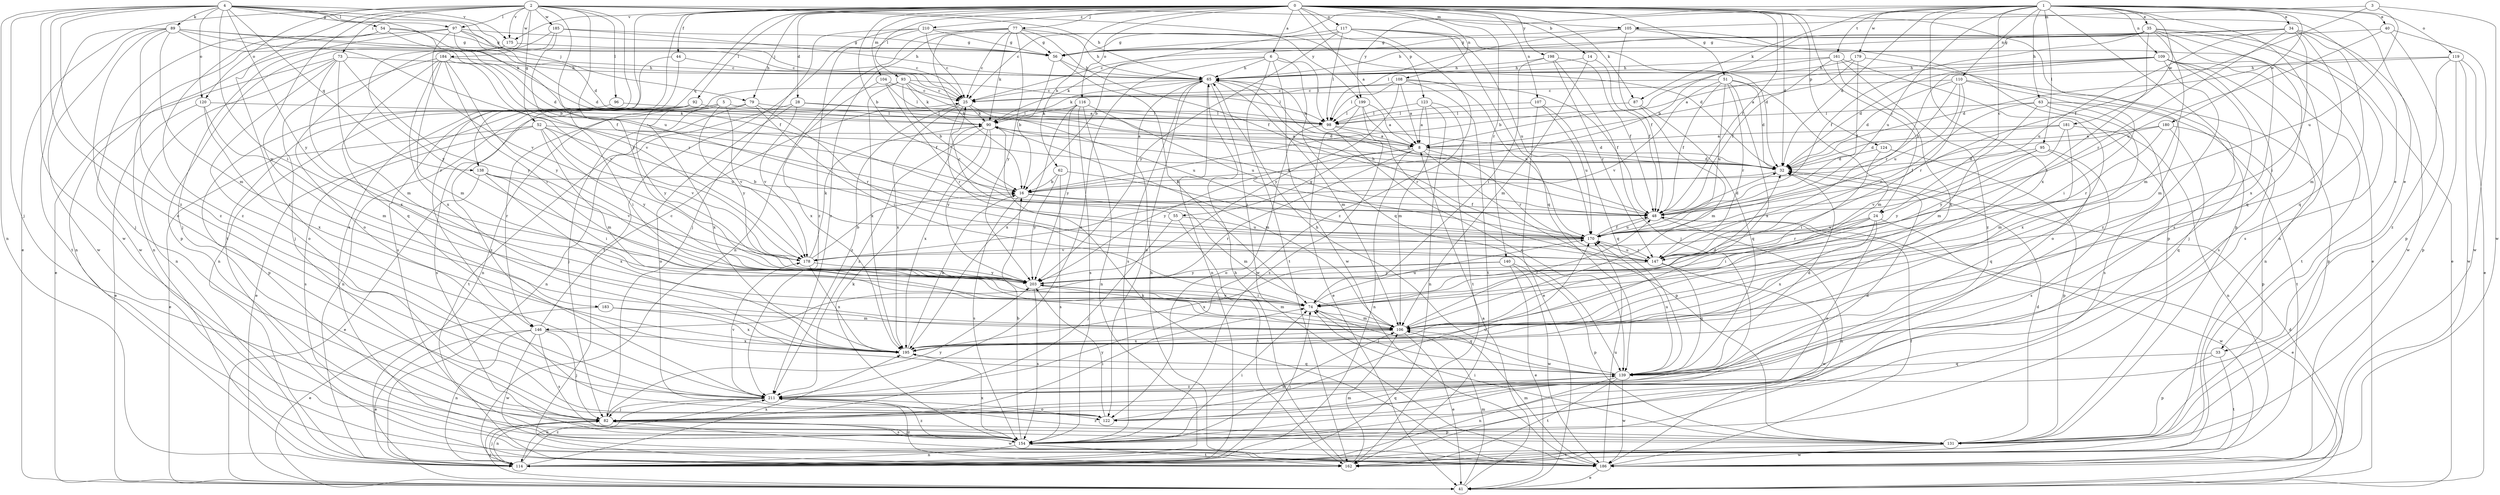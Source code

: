 strict digraph  {
0;
1;
2;
3;
4;
5;
6;
8;
14;
16;
24;
25;
28;
32;
33;
34;
35;
40;
41;
44;
48;
51;
52;
54;
55;
56;
62;
63;
65;
73;
74;
77;
79;
82;
87;
89;
90;
92;
93;
95;
96;
97;
98;
104;
105;
106;
107;
108;
109;
110;
114;
116;
117;
119;
120;
122;
123;
124;
131;
138;
139;
140;
146;
147;
154;
161;
162;
170;
175;
178;
179;
180;
181;
183;
184;
185;
186;
195;
198;
199;
203;
210;
211;
0 -> 6  [label=a];
0 -> 8  [label=a];
0 -> 14  [label=b];
0 -> 16  [label=b];
0 -> 24  [label=c];
0 -> 28  [label=d];
0 -> 32  [label=d];
0 -> 33  [label=e];
0 -> 44  [label=f];
0 -> 48  [label=f];
0 -> 51  [label=g];
0 -> 62  [label=h];
0 -> 77  [label=j];
0 -> 79  [label=j];
0 -> 87  [label=k];
0 -> 92  [label=l];
0 -> 93  [label=l];
0 -> 104  [label=m];
0 -> 107  [label=n];
0 -> 108  [label=n];
0 -> 116  [label=o];
0 -> 117  [label=o];
0 -> 123  [label=p];
0 -> 124  [label=p];
0 -> 131  [label=p];
0 -> 138  [label=q];
0 -> 140  [label=r];
0 -> 146  [label=r];
0 -> 154  [label=s];
0 -> 175  [label=v];
0 -> 198  [label=y];
0 -> 210  [label=z];
1 -> 24  [label=c];
1 -> 25  [label=c];
1 -> 32  [label=d];
1 -> 33  [label=e];
1 -> 34  [label=e];
1 -> 35  [label=e];
1 -> 40  [label=e];
1 -> 63  [label=h];
1 -> 87  [label=k];
1 -> 95  [label=l];
1 -> 109  [label=n];
1 -> 110  [label=n];
1 -> 114  [label=n];
1 -> 119  [label=o];
1 -> 154  [label=s];
1 -> 161  [label=t];
1 -> 170  [label=u];
1 -> 179  [label=w];
1 -> 180  [label=w];
1 -> 181  [label=w];
1 -> 195  [label=x];
1 -> 199  [label=y];
2 -> 41  [label=e];
2 -> 52  [label=g];
2 -> 65  [label=h];
2 -> 73  [label=i];
2 -> 96  [label=l];
2 -> 97  [label=l];
2 -> 105  [label=m];
2 -> 120  [label=o];
2 -> 162  [label=t];
2 -> 170  [label=u];
2 -> 175  [label=v];
2 -> 183  [label=w];
2 -> 184  [label=w];
2 -> 185  [label=w];
2 -> 199  [label=y];
2 -> 203  [label=y];
2 -> 211  [label=z];
3 -> 48  [label=f];
3 -> 105  [label=m];
3 -> 170  [label=u];
3 -> 186  [label=w];
4 -> 32  [label=d];
4 -> 54  [label=g];
4 -> 74  [label=i];
4 -> 79  [label=j];
4 -> 82  [label=j];
4 -> 89  [label=k];
4 -> 90  [label=k];
4 -> 97  [label=l];
4 -> 114  [label=n];
4 -> 120  [label=o];
4 -> 122  [label=o];
4 -> 138  [label=q];
4 -> 175  [label=v];
4 -> 186  [label=w];
4 -> 203  [label=y];
4 -> 211  [label=z];
5 -> 98  [label=l];
5 -> 146  [label=r];
5 -> 154  [label=s];
5 -> 178  [label=v];
5 -> 195  [label=x];
5 -> 203  [label=y];
6 -> 65  [label=h];
6 -> 90  [label=k];
6 -> 98  [label=l];
6 -> 139  [label=q];
6 -> 162  [label=t];
6 -> 186  [label=w];
6 -> 211  [label=z];
8 -> 32  [label=d];
8 -> 55  [label=g];
8 -> 65  [label=h];
8 -> 114  [label=n];
8 -> 131  [label=p];
8 -> 146  [label=r];
8 -> 147  [label=r];
8 -> 203  [label=y];
14 -> 48  [label=f];
14 -> 65  [label=h];
14 -> 106  [label=m];
16 -> 48  [label=f];
16 -> 106  [label=m];
16 -> 154  [label=s];
24 -> 74  [label=i];
24 -> 122  [label=o];
24 -> 147  [label=r];
24 -> 170  [label=u];
24 -> 186  [label=w];
24 -> 195  [label=x];
25 -> 90  [label=k];
25 -> 147  [label=r];
25 -> 170  [label=u];
25 -> 195  [label=x];
25 -> 211  [label=z];
28 -> 32  [label=d];
28 -> 98  [label=l];
28 -> 114  [label=n];
28 -> 122  [label=o];
28 -> 178  [label=v];
32 -> 16  [label=b];
33 -> 131  [label=p];
33 -> 139  [label=q];
33 -> 162  [label=t];
34 -> 56  [label=g];
34 -> 65  [label=h];
34 -> 74  [label=i];
34 -> 106  [label=m];
34 -> 139  [label=q];
34 -> 147  [label=r];
34 -> 170  [label=u];
34 -> 186  [label=w];
35 -> 16  [label=b];
35 -> 25  [label=c];
35 -> 41  [label=e];
35 -> 48  [label=f];
35 -> 56  [label=g];
35 -> 74  [label=i];
35 -> 106  [label=m];
35 -> 139  [label=q];
35 -> 154  [label=s];
35 -> 195  [label=x];
40 -> 56  [label=g];
40 -> 131  [label=p];
40 -> 170  [label=u];
40 -> 186  [label=w];
41 -> 8  [label=a];
41 -> 32  [label=d];
41 -> 82  [label=j];
41 -> 106  [label=m];
44 -> 65  [label=h];
44 -> 114  [label=n];
44 -> 154  [label=s];
48 -> 32  [label=d];
48 -> 41  [label=e];
48 -> 65  [label=h];
48 -> 90  [label=k];
48 -> 114  [label=n];
48 -> 170  [label=u];
51 -> 25  [label=c];
51 -> 32  [label=d];
51 -> 48  [label=f];
51 -> 106  [label=m];
51 -> 147  [label=r];
51 -> 170  [label=u];
51 -> 178  [label=v];
51 -> 195  [label=x];
52 -> 8  [label=a];
52 -> 41  [label=e];
52 -> 106  [label=m];
52 -> 154  [label=s];
52 -> 170  [label=u];
52 -> 178  [label=v];
52 -> 203  [label=y];
54 -> 25  [label=c];
54 -> 32  [label=d];
54 -> 56  [label=g];
54 -> 186  [label=w];
54 -> 211  [label=z];
55 -> 25  [label=c];
55 -> 82  [label=j];
55 -> 162  [label=t];
55 -> 170  [label=u];
56 -> 16  [label=b];
56 -> 65  [label=h];
56 -> 74  [label=i];
62 -> 16  [label=b];
62 -> 154  [label=s];
62 -> 170  [label=u];
62 -> 203  [label=y];
63 -> 98  [label=l];
63 -> 106  [label=m];
63 -> 147  [label=r];
63 -> 154  [label=s];
63 -> 162  [label=t];
63 -> 195  [label=x];
65 -> 25  [label=c];
65 -> 90  [label=k];
65 -> 106  [label=m];
65 -> 114  [label=n];
65 -> 122  [label=o];
65 -> 154  [label=s];
65 -> 186  [label=w];
73 -> 41  [label=e];
73 -> 65  [label=h];
73 -> 106  [label=m];
73 -> 114  [label=n];
73 -> 122  [label=o];
73 -> 195  [label=x];
73 -> 203  [label=y];
74 -> 106  [label=m];
74 -> 139  [label=q];
74 -> 170  [label=u];
74 -> 203  [label=y];
77 -> 16  [label=b];
77 -> 25  [label=c];
77 -> 48  [label=f];
77 -> 56  [label=g];
77 -> 65  [label=h];
77 -> 90  [label=k];
77 -> 114  [label=n];
77 -> 203  [label=y];
77 -> 211  [label=z];
79 -> 74  [label=i];
79 -> 82  [label=j];
79 -> 98  [label=l];
79 -> 147  [label=r];
79 -> 162  [label=t];
82 -> 32  [label=d];
82 -> 74  [label=i];
82 -> 114  [label=n];
82 -> 131  [label=p];
82 -> 154  [label=s];
82 -> 186  [label=w];
82 -> 203  [label=y];
87 -> 98  [label=l];
87 -> 106  [label=m];
87 -> 139  [label=q];
89 -> 16  [label=b];
89 -> 48  [label=f];
89 -> 56  [label=g];
89 -> 82  [label=j];
89 -> 106  [label=m];
89 -> 147  [label=r];
89 -> 162  [label=t];
89 -> 186  [label=w];
89 -> 211  [label=z];
90 -> 8  [label=a];
90 -> 106  [label=m];
90 -> 195  [label=x];
90 -> 203  [label=y];
90 -> 211  [label=z];
92 -> 41  [label=e];
92 -> 74  [label=i];
92 -> 98  [label=l];
92 -> 114  [label=n];
92 -> 203  [label=y];
92 -> 211  [label=z];
93 -> 8  [label=a];
93 -> 16  [label=b];
93 -> 25  [label=c];
93 -> 90  [label=k];
93 -> 98  [label=l];
93 -> 114  [label=n];
93 -> 195  [label=x];
95 -> 32  [label=d];
95 -> 139  [label=q];
95 -> 154  [label=s];
95 -> 178  [label=v];
95 -> 203  [label=y];
96 -> 98  [label=l];
96 -> 131  [label=p];
97 -> 25  [label=c];
97 -> 32  [label=d];
97 -> 48  [label=f];
97 -> 56  [label=g];
97 -> 82  [label=j];
97 -> 114  [label=n];
97 -> 178  [label=v];
98 -> 8  [label=a];
98 -> 32  [label=d];
98 -> 122  [label=o];
98 -> 139  [label=q];
104 -> 25  [label=c];
104 -> 48  [label=f];
104 -> 98  [label=l];
104 -> 195  [label=x];
105 -> 41  [label=e];
105 -> 48  [label=f];
105 -> 56  [label=g];
105 -> 98  [label=l];
105 -> 131  [label=p];
106 -> 32  [label=d];
106 -> 41  [label=e];
106 -> 48  [label=f];
106 -> 195  [label=x];
107 -> 41  [label=e];
107 -> 98  [label=l];
107 -> 139  [label=q];
107 -> 170  [label=u];
108 -> 8  [label=a];
108 -> 25  [label=c];
108 -> 48  [label=f];
108 -> 98  [label=l];
108 -> 162  [label=t];
108 -> 170  [label=u];
108 -> 203  [label=y];
109 -> 8  [label=a];
109 -> 32  [label=d];
109 -> 65  [label=h];
109 -> 82  [label=j];
109 -> 114  [label=n];
109 -> 147  [label=r];
109 -> 154  [label=s];
109 -> 162  [label=t];
109 -> 211  [label=z];
110 -> 16  [label=b];
110 -> 25  [label=c];
110 -> 32  [label=d];
110 -> 74  [label=i];
110 -> 131  [label=p];
110 -> 147  [label=r];
110 -> 170  [label=u];
114 -> 65  [label=h];
114 -> 74  [label=i];
114 -> 82  [label=j];
114 -> 195  [label=x];
114 -> 211  [label=z];
116 -> 90  [label=k];
116 -> 114  [label=n];
116 -> 154  [label=s];
116 -> 170  [label=u];
116 -> 195  [label=x];
116 -> 203  [label=y];
117 -> 16  [label=b];
117 -> 32  [label=d];
117 -> 56  [label=g];
117 -> 98  [label=l];
117 -> 139  [label=q];
117 -> 170  [label=u];
117 -> 203  [label=y];
117 -> 211  [label=z];
119 -> 32  [label=d];
119 -> 41  [label=e];
119 -> 65  [label=h];
119 -> 131  [label=p];
119 -> 186  [label=w];
119 -> 211  [label=z];
120 -> 41  [label=e];
120 -> 90  [label=k];
120 -> 106  [label=m];
120 -> 195  [label=x];
122 -> 139  [label=q];
122 -> 170  [label=u];
122 -> 203  [label=y];
123 -> 8  [label=a];
123 -> 98  [label=l];
123 -> 106  [label=m];
123 -> 114  [label=n];
123 -> 162  [label=t];
124 -> 32  [label=d];
124 -> 74  [label=i];
124 -> 131  [label=p];
131 -> 32  [label=d];
131 -> 74  [label=i];
131 -> 162  [label=t];
131 -> 186  [label=w];
131 -> 211  [label=z];
138 -> 16  [label=b];
138 -> 41  [label=e];
138 -> 74  [label=i];
138 -> 178  [label=v];
138 -> 195  [label=x];
139 -> 32  [label=d];
139 -> 65  [label=h];
139 -> 74  [label=i];
139 -> 114  [label=n];
139 -> 162  [label=t];
139 -> 170  [label=u];
139 -> 186  [label=w];
139 -> 211  [label=z];
140 -> 41  [label=e];
140 -> 131  [label=p];
140 -> 186  [label=w];
140 -> 195  [label=x];
140 -> 203  [label=y];
146 -> 25  [label=c];
146 -> 41  [label=e];
146 -> 82  [label=j];
146 -> 114  [label=n];
146 -> 154  [label=s];
146 -> 186  [label=w];
146 -> 195  [label=x];
147 -> 139  [label=q];
147 -> 170  [label=u];
147 -> 186  [label=w];
147 -> 203  [label=y];
154 -> 16  [label=b];
154 -> 74  [label=i];
154 -> 82  [label=j];
154 -> 90  [label=k];
154 -> 106  [label=m];
154 -> 114  [label=n];
154 -> 162  [label=t];
154 -> 195  [label=x];
154 -> 211  [label=z];
161 -> 16  [label=b];
161 -> 48  [label=f];
161 -> 65  [label=h];
161 -> 122  [label=o];
161 -> 195  [label=x];
161 -> 211  [label=z];
162 -> 65  [label=h];
162 -> 106  [label=m];
162 -> 211  [label=z];
170 -> 48  [label=f];
170 -> 65  [label=h];
170 -> 147  [label=r];
170 -> 178  [label=v];
175 -> 25  [label=c];
175 -> 114  [label=n];
175 -> 203  [label=y];
178 -> 16  [label=b];
178 -> 90  [label=k];
178 -> 195  [label=x];
178 -> 203  [label=y];
179 -> 8  [label=a];
179 -> 48  [label=f];
179 -> 65  [label=h];
179 -> 106  [label=m];
180 -> 8  [label=a];
180 -> 48  [label=f];
180 -> 131  [label=p];
180 -> 139  [label=q];
180 -> 147  [label=r];
181 -> 8  [label=a];
181 -> 32  [label=d];
181 -> 106  [label=m];
181 -> 114  [label=n];
181 -> 203  [label=y];
183 -> 41  [label=e];
183 -> 106  [label=m];
183 -> 195  [label=x];
184 -> 65  [label=h];
184 -> 74  [label=i];
184 -> 82  [label=j];
184 -> 106  [label=m];
184 -> 139  [label=q];
184 -> 178  [label=v];
184 -> 195  [label=x];
184 -> 203  [label=y];
185 -> 56  [label=g];
185 -> 65  [label=h];
185 -> 122  [label=o];
185 -> 131  [label=p];
185 -> 178  [label=v];
186 -> 41  [label=e];
186 -> 48  [label=f];
186 -> 90  [label=k];
186 -> 106  [label=m];
186 -> 170  [label=u];
195 -> 16  [label=b];
195 -> 139  [label=q];
198 -> 48  [label=f];
198 -> 65  [label=h];
198 -> 74  [label=i];
198 -> 82  [label=j];
198 -> 147  [label=r];
199 -> 8  [label=a];
199 -> 41  [label=e];
199 -> 98  [label=l];
199 -> 147  [label=r];
199 -> 154  [label=s];
203 -> 74  [label=i];
203 -> 106  [label=m];
203 -> 154  [label=s];
210 -> 25  [label=c];
210 -> 32  [label=d];
210 -> 56  [label=g];
210 -> 82  [label=j];
210 -> 162  [label=t];
210 -> 211  [label=z];
211 -> 82  [label=j];
211 -> 114  [label=n];
211 -> 122  [label=o];
211 -> 178  [label=v];
}
